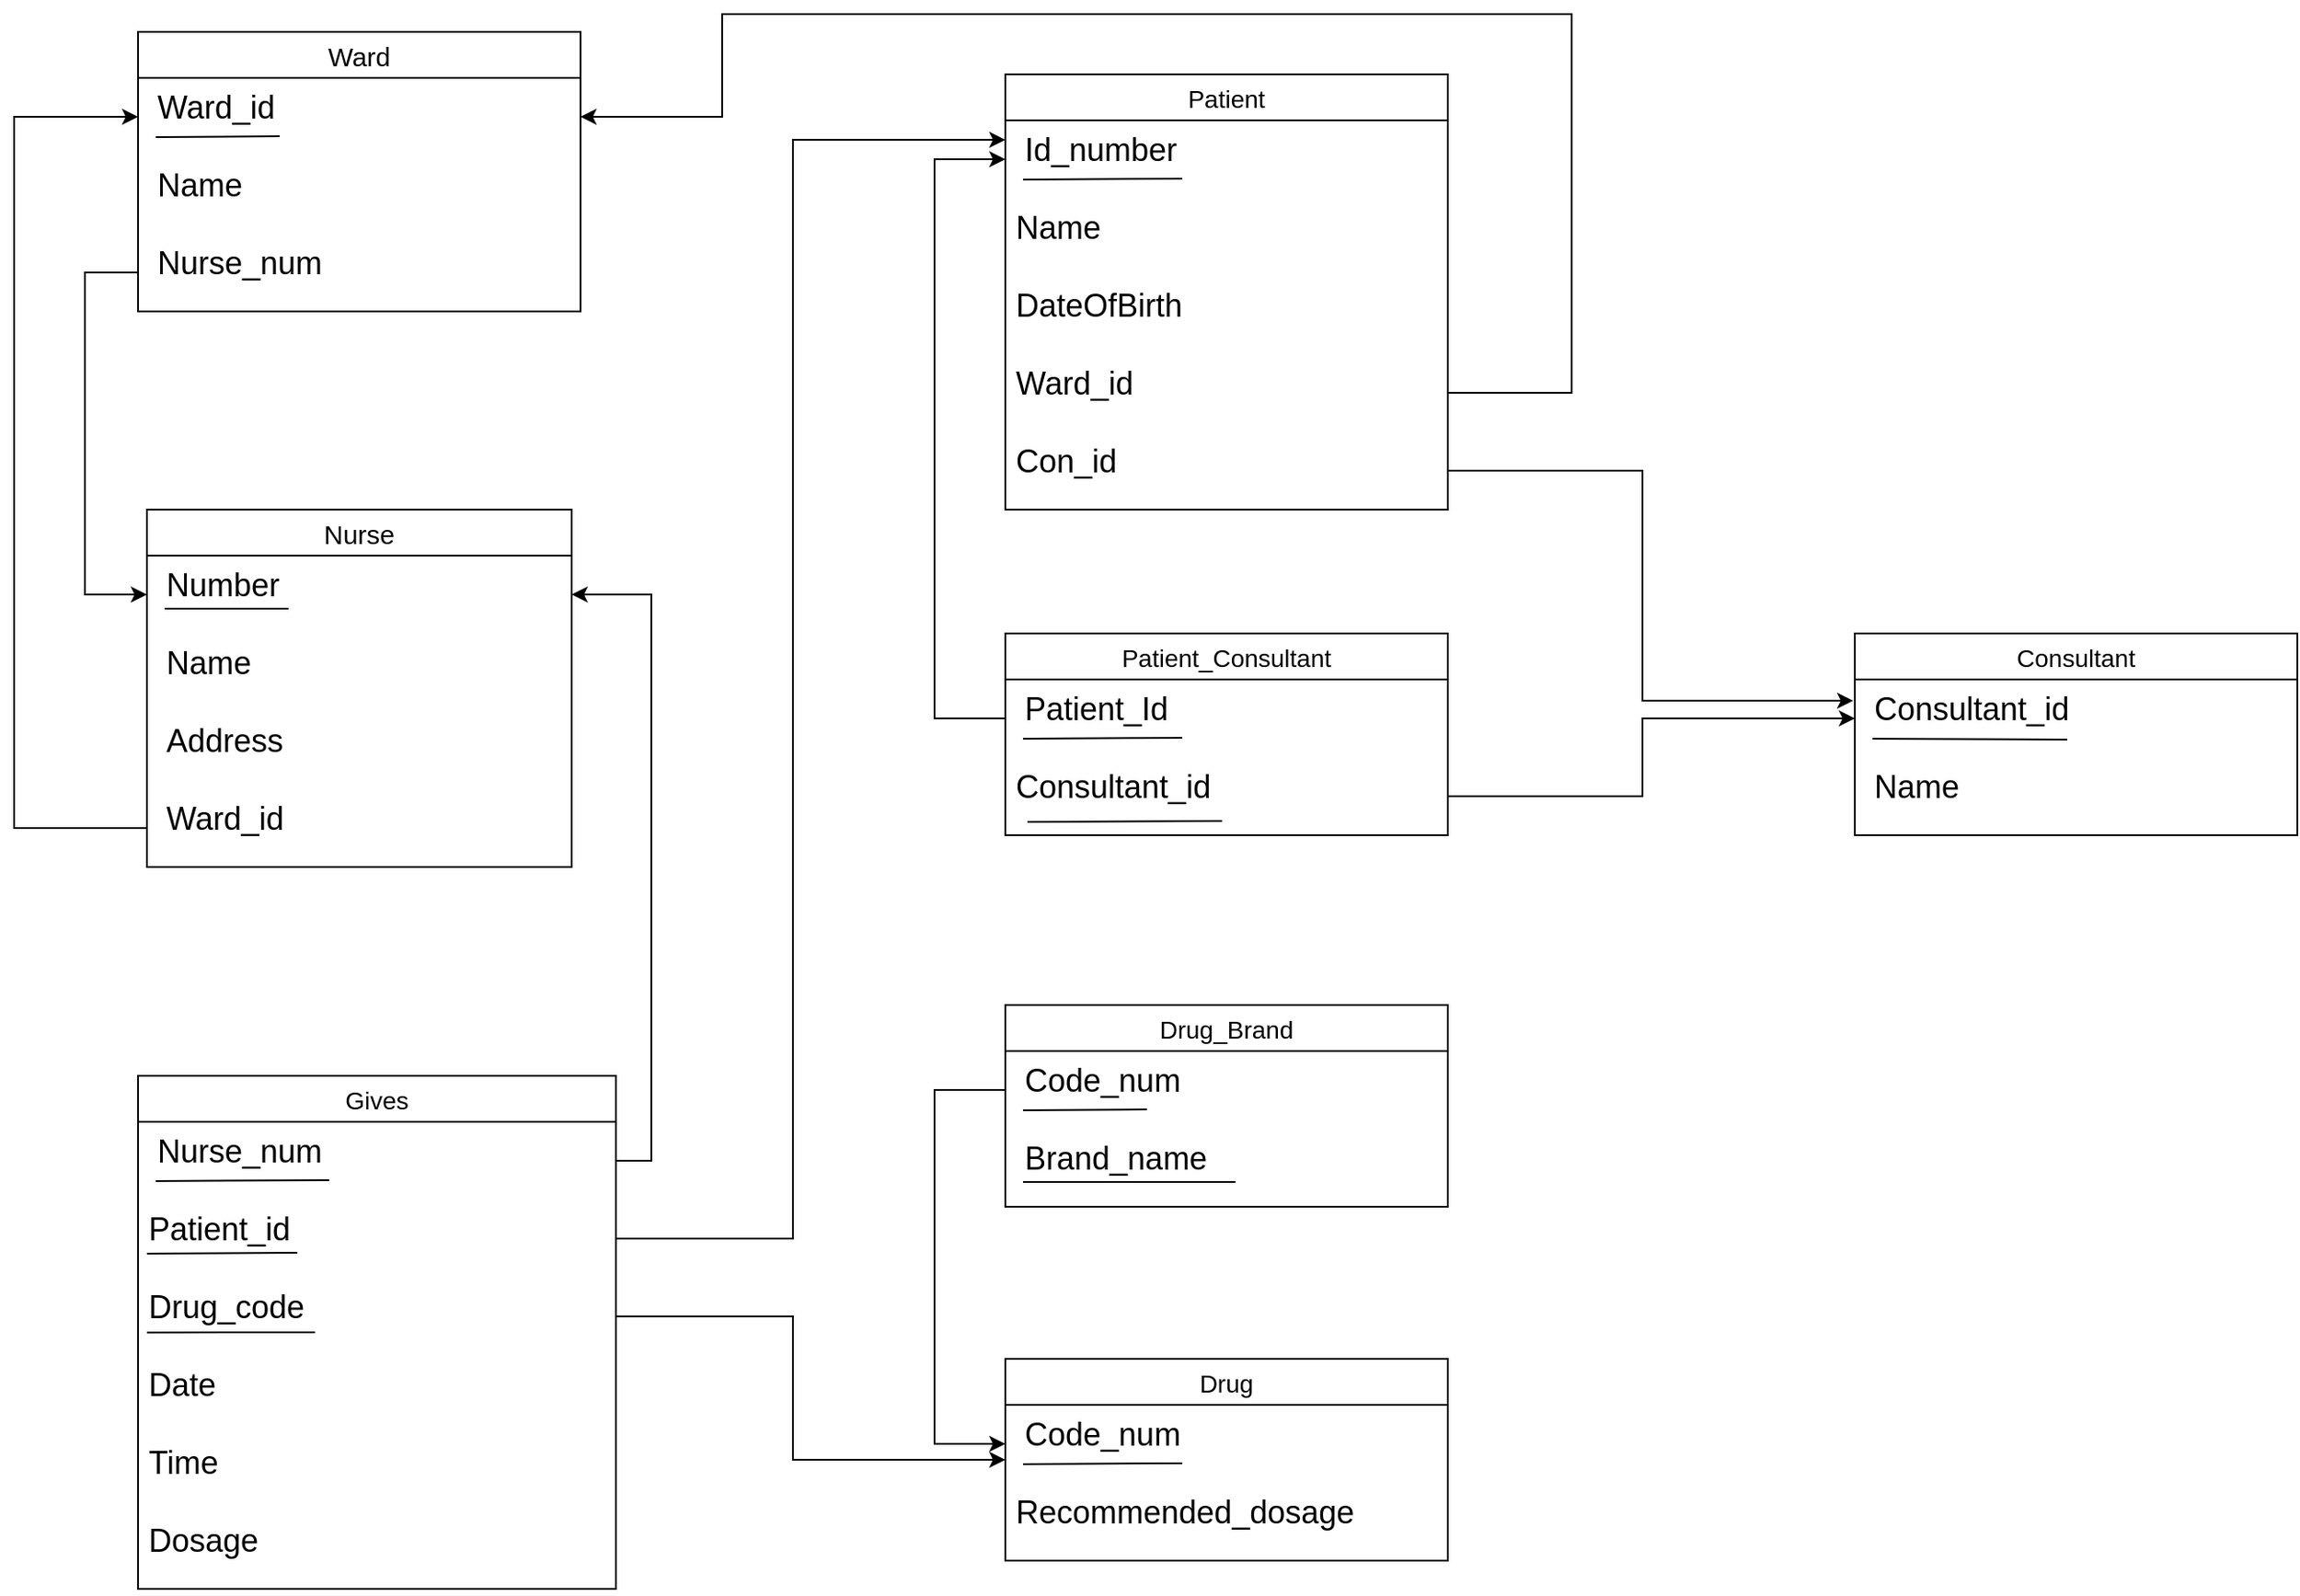 <mxfile version="22.1.22" type="device">
  <diagram name="Page-1" id="YvsTHPCTIXLpTZI9YfE7">
    <mxGraphModel dx="1615" dy="-229" grid="1" gridSize="10" guides="1" tooltips="1" connect="1" arrows="1" fold="1" page="1" pageScale="1" pageWidth="850" pageHeight="1100" math="0" shadow="0">
      <root>
        <mxCell id="0" />
        <mxCell id="1" parent="0" />
        <mxCell id="F0BfJw0g09WCWPjjvVez-20" value="Nurse" style="swimlane;fontStyle=0;childLayout=stackLayout;horizontal=1;startSize=26;horizontalStack=0;resizeParent=1;resizeParentMax=0;resizeLast=0;collapsible=1;marginBottom=0;align=center;fontSize=15;" parent="1" vertex="1">
          <mxGeometry x="275" y="1400" width="240" height="202" as="geometry" />
        </mxCell>
        <mxCell id="F0BfJw0g09WCWPjjvVez-31" value="&lt;font style=&quot;font-size: 18px;&quot;&gt;&amp;nbsp;Number&lt;/font&gt;" style="text;strokeColor=none;fillColor=none;spacingLeft=4;spacingRight=4;overflow=hidden;rotatable=0;points=[[0,0.5],[1,0.5]];portConstraint=eastwest;fontSize=12;whiteSpace=wrap;html=1;" parent="F0BfJw0g09WCWPjjvVez-20" vertex="1">
          <mxGeometry y="26" width="240" height="44" as="geometry" />
        </mxCell>
        <mxCell id="F0BfJw0g09WCWPjjvVez-32" value="" style="endArrow=none;html=1;rounded=0;" parent="F0BfJw0g09WCWPjjvVez-20" edge="1">
          <mxGeometry relative="1" as="geometry">
            <mxPoint x="10" y="56" as="sourcePoint" />
            <mxPoint x="80" y="56" as="targetPoint" />
          </mxGeometry>
        </mxCell>
        <mxCell id="F0BfJw0g09WCWPjjvVez-21" value="&lt;font style=&quot;font-size: 18px;&quot;&gt;&amp;nbsp;Name&lt;/font&gt;" style="text;strokeColor=none;fillColor=none;spacingLeft=4;spacingRight=4;overflow=hidden;rotatable=0;points=[[0,0.5],[1,0.5]];portConstraint=eastwest;fontSize=12;whiteSpace=wrap;html=1;" parent="F0BfJw0g09WCWPjjvVez-20" vertex="1">
          <mxGeometry y="70" width="240" height="44" as="geometry" />
        </mxCell>
        <mxCell id="F0BfJw0g09WCWPjjvVez-22" value="&lt;font style=&quot;font-size: 18px;&quot;&gt;&amp;nbsp;Address&lt;/font&gt;" style="text;strokeColor=none;fillColor=none;spacingLeft=4;spacingRight=4;overflow=hidden;rotatable=0;points=[[0,0.5],[1,0.5]];portConstraint=eastwest;fontSize=12;whiteSpace=wrap;html=1;" parent="F0BfJw0g09WCWPjjvVez-20" vertex="1">
          <mxGeometry y="114" width="240" height="44" as="geometry" />
        </mxCell>
        <mxCell id="F0BfJw0g09WCWPjjvVez-23" value="&lt;div&gt;&lt;font style=&quot;font-size: 18px;&quot;&gt;&amp;nbsp;Ward_id&lt;/font&gt;&lt;/div&gt;&lt;div&gt;&lt;font style=&quot;font-size: 18px;&quot;&gt;&lt;br&gt;&lt;/font&gt;&lt;/div&gt;&lt;div&gt;&lt;font style=&quot;font-size: 18px;&quot;&gt;&lt;br&gt;&lt;/font&gt;&lt;/div&gt;&lt;div&gt;&lt;font style=&quot;font-size: 18px;&quot;&gt;&lt;br&gt;&lt;/font&gt;&lt;/div&gt;" style="text;strokeColor=none;fillColor=none;spacingLeft=4;spacingRight=4;overflow=hidden;rotatable=0;points=[[0,0.5],[1,0.5]];portConstraint=eastwest;fontSize=12;whiteSpace=wrap;html=1;" parent="F0BfJw0g09WCWPjjvVez-20" vertex="1">
          <mxGeometry y="158" width="240" height="44" as="geometry" />
        </mxCell>
        <mxCell id="F0BfJw0g09WCWPjjvVez-39" value="Ward" style="swimlane;fontStyle=0;childLayout=stackLayout;horizontal=1;startSize=26;horizontalStack=0;resizeParent=1;resizeParentMax=0;resizeLast=0;collapsible=1;marginBottom=0;align=center;fontSize=15;" parent="1" vertex="1">
          <mxGeometry x="270" y="1130" width="250" height="158" as="geometry" />
        </mxCell>
        <mxCell id="F0BfJw0g09WCWPjjvVez-40" value="&lt;font style=&quot;font-size: 18px;&quot;&gt;&amp;nbsp;Ward_id&lt;/font&gt;" style="text;strokeColor=none;fillColor=none;spacingLeft=4;spacingRight=4;overflow=hidden;rotatable=0;points=[[0,0.5],[1,0.5]];portConstraint=eastwest;fontSize=12;whiteSpace=wrap;html=1;" parent="F0BfJw0g09WCWPjjvVez-39" vertex="1">
          <mxGeometry y="26" width="250" height="44" as="geometry" />
        </mxCell>
        <mxCell id="F0BfJw0g09WCWPjjvVez-48" value="" style="endArrow=none;html=1;rounded=0;" parent="F0BfJw0g09WCWPjjvVez-39" edge="1">
          <mxGeometry relative="1" as="geometry">
            <mxPoint x="10" y="59.47" as="sourcePoint" />
            <mxPoint x="80" y="59" as="targetPoint" />
          </mxGeometry>
        </mxCell>
        <mxCell id="F0BfJw0g09WCWPjjvVez-41" value="&lt;font style=&quot;font-size: 18px;&quot;&gt;&amp;nbsp;Name&lt;/font&gt;" style="text;strokeColor=none;fillColor=none;spacingLeft=4;spacingRight=4;overflow=hidden;rotatable=0;points=[[0,0.5],[1,0.5]];portConstraint=eastwest;fontSize=12;whiteSpace=wrap;html=1;" parent="F0BfJw0g09WCWPjjvVez-39" vertex="1">
          <mxGeometry y="70" width="250" height="44" as="geometry" />
        </mxCell>
        <mxCell id="5QdeBWizPzyT0nGeT2xJ-1" value="&lt;font style=&quot;font-size: 18px;&quot;&gt;&amp;nbsp;Nurse_num&lt;/font&gt;" style="text;strokeColor=none;fillColor=none;spacingLeft=4;spacingRight=4;overflow=hidden;rotatable=0;points=[[0,0.5],[1,0.5]];portConstraint=eastwest;fontSize=12;whiteSpace=wrap;html=1;" vertex="1" parent="F0BfJw0g09WCWPjjvVez-39">
          <mxGeometry y="114" width="250" height="44" as="geometry" />
        </mxCell>
        <mxCell id="F0BfJw0g09WCWPjjvVez-51" value="Patient" style="swimlane;fontStyle=0;childLayout=stackLayout;horizontal=1;startSize=26;horizontalStack=0;resizeParent=1;resizeParentMax=0;resizeLast=0;collapsible=1;marginBottom=0;align=center;fontSize=14;" parent="1" vertex="1">
          <mxGeometry x="760" y="1154" width="250" height="246" as="geometry" />
        </mxCell>
        <mxCell id="F0BfJw0g09WCWPjjvVez-52" value="&lt;font style=&quot;font-size: 18px;&quot;&gt;&amp;nbsp;Id_number&lt;/font&gt;" style="text;strokeColor=none;fillColor=none;spacingLeft=4;spacingRight=4;overflow=hidden;rotatable=0;points=[[0,0.5],[1,0.5]];portConstraint=eastwest;fontSize=12;whiteSpace=wrap;html=1;" parent="F0BfJw0g09WCWPjjvVez-51" vertex="1">
          <mxGeometry y="26" width="250" height="44" as="geometry" />
        </mxCell>
        <mxCell id="F0BfJw0g09WCWPjjvVez-53" value="" style="endArrow=none;html=1;rounded=0;entryX=0.4;entryY=0.75;entryDx=0;entryDy=0;entryPerimeter=0;" parent="F0BfJw0g09WCWPjjvVez-51" target="F0BfJw0g09WCWPjjvVez-52" edge="1">
          <mxGeometry relative="1" as="geometry">
            <mxPoint x="10" y="59.47" as="sourcePoint" />
            <mxPoint x="80" y="59" as="targetPoint" />
          </mxGeometry>
        </mxCell>
        <mxCell id="F0BfJw0g09WCWPjjvVez-54" value="&lt;font style=&quot;font-size: 18px;&quot;&gt;Name&lt;/font&gt;" style="text;strokeColor=none;fillColor=none;spacingLeft=4;spacingRight=4;overflow=hidden;rotatable=0;points=[[0,0.5],[1,0.5]];portConstraint=eastwest;fontSize=12;whiteSpace=wrap;html=1;" parent="F0BfJw0g09WCWPjjvVez-51" vertex="1">
          <mxGeometry y="70" width="250" height="44" as="geometry" />
        </mxCell>
        <mxCell id="F0BfJw0g09WCWPjjvVez-56" value="&lt;font style=&quot;font-size: 18px;&quot;&gt;DateOfBirth&lt;/font&gt;" style="text;strokeColor=none;fillColor=none;spacingLeft=4;spacingRight=4;overflow=hidden;rotatable=0;points=[[0,0.5],[1,0.5]];portConstraint=eastwest;fontSize=12;whiteSpace=wrap;html=1;" parent="F0BfJw0g09WCWPjjvVez-51" vertex="1">
          <mxGeometry y="114" width="250" height="44" as="geometry" />
        </mxCell>
        <mxCell id="F0BfJw0g09WCWPjjvVez-57" value="&lt;font style=&quot;font-size: 18px;&quot;&gt;Ward_id&lt;/font&gt;" style="text;strokeColor=none;fillColor=none;spacingLeft=4;spacingRight=4;overflow=hidden;rotatable=0;points=[[0,0.5],[1,0.5]];portConstraint=eastwest;fontSize=12;whiteSpace=wrap;html=1;" parent="F0BfJw0g09WCWPjjvVez-51" vertex="1">
          <mxGeometry y="158" width="250" height="44" as="geometry" />
        </mxCell>
        <mxCell id="F0BfJw0g09WCWPjjvVez-58" value="&lt;font style=&quot;font-size: 18px;&quot;&gt;Con_id&lt;/font&gt;" style="text;strokeColor=none;fillColor=none;spacingLeft=4;spacingRight=4;overflow=hidden;rotatable=0;points=[[0,0.5],[1,0.5]];portConstraint=eastwest;fontSize=12;whiteSpace=wrap;html=1;" parent="F0BfJw0g09WCWPjjvVez-51" vertex="1">
          <mxGeometry y="202" width="250" height="44" as="geometry" />
        </mxCell>
        <mxCell id="F0BfJw0g09WCWPjjvVez-63" value="Consultant" style="swimlane;fontStyle=0;childLayout=stackLayout;horizontal=1;startSize=26;horizontalStack=0;resizeParent=1;resizeParentMax=0;resizeLast=0;collapsible=1;marginBottom=0;align=center;fontSize=14;" parent="1" vertex="1">
          <mxGeometry x="1240" y="1470" width="250" height="114" as="geometry" />
        </mxCell>
        <mxCell id="F0BfJw0g09WCWPjjvVez-64" value="&lt;font style=&quot;font-size: 18px;&quot;&gt;&amp;nbsp;Consultant_id&lt;/font&gt;" style="text;strokeColor=none;fillColor=none;spacingLeft=4;spacingRight=4;overflow=hidden;rotatable=0;points=[[0,0.5],[1,0.5]];portConstraint=eastwest;fontSize=12;whiteSpace=wrap;html=1;" parent="F0BfJw0g09WCWPjjvVez-63" vertex="1">
          <mxGeometry y="26" width="250" height="44" as="geometry" />
        </mxCell>
        <mxCell id="F0BfJw0g09WCWPjjvVez-65" value="" style="endArrow=none;html=1;rounded=0;entryX=0.48;entryY=0.773;entryDx=0;entryDy=0;entryPerimeter=0;" parent="F0BfJw0g09WCWPjjvVez-63" edge="1" target="F0BfJw0g09WCWPjjvVez-64">
          <mxGeometry relative="1" as="geometry">
            <mxPoint x="10" y="59.47" as="sourcePoint" />
            <mxPoint x="80" y="59" as="targetPoint" />
          </mxGeometry>
        </mxCell>
        <mxCell id="F0BfJw0g09WCWPjjvVez-66" value="&lt;font style=&quot;font-size: 18px;&quot;&gt;&amp;nbsp;Name&lt;/font&gt;" style="text;strokeColor=none;fillColor=none;spacingLeft=4;spacingRight=4;overflow=hidden;rotatable=0;points=[[0,0.5],[1,0.5]];portConstraint=eastwest;fontSize=12;whiteSpace=wrap;html=1;" parent="F0BfJw0g09WCWPjjvVez-63" vertex="1">
          <mxGeometry y="70" width="250" height="44" as="geometry" />
        </mxCell>
        <mxCell id="F0BfJw0g09WCWPjjvVez-68" value="Drug" style="swimlane;fontStyle=0;childLayout=stackLayout;horizontal=1;startSize=26;horizontalStack=0;resizeParent=1;resizeParentMax=0;resizeLast=0;collapsible=1;marginBottom=0;align=center;fontSize=14;" parent="1" vertex="1">
          <mxGeometry x="760" y="1880" width="250" height="114" as="geometry" />
        </mxCell>
        <mxCell id="F0BfJw0g09WCWPjjvVez-69" value="&lt;font style=&quot;font-size: 18px;&quot;&gt;&amp;nbsp;Code_num&lt;/font&gt;" style="text;strokeColor=none;fillColor=none;spacingLeft=4;spacingRight=4;overflow=hidden;rotatable=0;points=[[0,0.5],[1,0.5]];portConstraint=eastwest;fontSize=12;whiteSpace=wrap;html=1;" parent="F0BfJw0g09WCWPjjvVez-68" vertex="1">
          <mxGeometry y="26" width="250" height="44" as="geometry" />
        </mxCell>
        <mxCell id="F0BfJw0g09WCWPjjvVez-70" value="" style="endArrow=none;html=1;rounded=0;entryX=0.4;entryY=0.75;entryDx=0;entryDy=0;entryPerimeter=0;" parent="F0BfJw0g09WCWPjjvVez-68" target="F0BfJw0g09WCWPjjvVez-69" edge="1">
          <mxGeometry relative="1" as="geometry">
            <mxPoint x="10" y="59.47" as="sourcePoint" />
            <mxPoint x="80" y="59" as="targetPoint" />
          </mxGeometry>
        </mxCell>
        <mxCell id="F0BfJw0g09WCWPjjvVez-71" value="&lt;font style=&quot;font-size: 18px;&quot;&gt;Recommended_dosage&lt;/font&gt;" style="text;strokeColor=none;fillColor=none;spacingLeft=4;spacingRight=4;overflow=hidden;rotatable=0;points=[[0,0.5],[1,0.5]];portConstraint=eastwest;fontSize=12;whiteSpace=wrap;html=1;" parent="F0BfJw0g09WCWPjjvVez-68" vertex="1">
          <mxGeometry y="70" width="250" height="44" as="geometry" />
        </mxCell>
        <mxCell id="F0BfJw0g09WCWPjjvVez-80" value="Patient_Consultant" style="swimlane;fontStyle=0;childLayout=stackLayout;horizontal=1;startSize=26;horizontalStack=0;resizeParent=1;resizeParentMax=0;resizeLast=0;collapsible=1;marginBottom=0;align=center;fontSize=14;" parent="1" vertex="1">
          <mxGeometry x="760" y="1470" width="250" height="114" as="geometry" />
        </mxCell>
        <mxCell id="F0BfJw0g09WCWPjjvVez-82" value="" style="endArrow=none;html=1;rounded=0;entryX=0.4;entryY=0.75;entryDx=0;entryDy=0;entryPerimeter=0;" parent="F0BfJw0g09WCWPjjvVez-80" target="F0BfJw0g09WCWPjjvVez-81" edge="1">
          <mxGeometry relative="1" as="geometry">
            <mxPoint x="10" y="59.47" as="sourcePoint" />
            <mxPoint x="80" y="59" as="targetPoint" />
          </mxGeometry>
        </mxCell>
        <mxCell id="F0BfJw0g09WCWPjjvVez-81" value="&lt;font style=&quot;font-size: 18px;&quot;&gt;&amp;nbsp;Patient_Id&lt;/font&gt;" style="text;strokeColor=none;fillColor=none;spacingLeft=4;spacingRight=4;overflow=hidden;rotatable=0;points=[[0,0.5],[1,0.5]];portConstraint=eastwest;fontSize=12;whiteSpace=wrap;html=1;" parent="F0BfJw0g09WCWPjjvVez-80" vertex="1">
          <mxGeometry y="26" width="250" height="44" as="geometry" />
        </mxCell>
        <mxCell id="F0BfJw0g09WCWPjjvVez-83" value="&lt;font style=&quot;font-size: 18px;&quot;&gt;Consultant_id&lt;/font&gt;" style="text;strokeColor=none;fillColor=none;spacingLeft=4;spacingRight=4;overflow=hidden;rotatable=0;points=[[0,0.5],[1,0.5]];portConstraint=eastwest;fontSize=12;whiteSpace=wrap;html=1;" parent="F0BfJw0g09WCWPjjvVez-80" vertex="1">
          <mxGeometry y="70" width="250" height="44" as="geometry" />
        </mxCell>
        <mxCell id="5QdeBWizPzyT0nGeT2xJ-2" value="" style="endArrow=none;html=1;rounded=0;" edge="1" parent="F0BfJw0g09WCWPjjvVez-80">
          <mxGeometry relative="1" as="geometry">
            <mxPoint x="12.5" y="106.47" as="sourcePoint" />
            <mxPoint x="122.5" y="106" as="targetPoint" />
          </mxGeometry>
        </mxCell>
        <mxCell id="F0BfJw0g09WCWPjjvVez-90" value="Gives" style="swimlane;fontStyle=0;childLayout=stackLayout;horizontal=1;startSize=26;horizontalStack=0;resizeParent=1;resizeParentMax=0;resizeLast=0;collapsible=1;marginBottom=0;align=center;fontSize=14;" parent="1" vertex="1">
          <mxGeometry x="270" y="1720" width="270" height="290" as="geometry" />
        </mxCell>
        <mxCell id="F0BfJw0g09WCWPjjvVez-91" value="&lt;font style=&quot;font-size: 18px;&quot;&gt;&amp;nbsp;Nurse_num&lt;/font&gt;" style="text;strokeColor=none;fillColor=none;spacingLeft=4;spacingRight=4;overflow=hidden;rotatable=0;points=[[0,0.5],[1,0.5]];portConstraint=eastwest;fontSize=12;whiteSpace=wrap;html=1;" parent="F0BfJw0g09WCWPjjvVez-90" vertex="1">
          <mxGeometry y="26" width="270" height="44" as="geometry" />
        </mxCell>
        <mxCell id="F0BfJw0g09WCWPjjvVez-92" value="" style="endArrow=none;html=1;rounded=0;entryX=0.4;entryY=0.75;entryDx=0;entryDy=0;entryPerimeter=0;" parent="F0BfJw0g09WCWPjjvVez-90" target="F0BfJw0g09WCWPjjvVez-91" edge="1">
          <mxGeometry relative="1" as="geometry">
            <mxPoint x="10" y="59.47" as="sourcePoint" />
            <mxPoint x="80" y="59" as="targetPoint" />
          </mxGeometry>
        </mxCell>
        <mxCell id="F0BfJw0g09WCWPjjvVez-93" value="&lt;font style=&quot;font-size: 18px;&quot;&gt;Patient_id&lt;/font&gt;" style="text;strokeColor=none;fillColor=none;spacingLeft=4;spacingRight=4;overflow=hidden;rotatable=0;points=[[0,0.5],[1,0.5]];portConstraint=eastwest;fontSize=12;whiteSpace=wrap;html=1;" parent="F0BfJw0g09WCWPjjvVez-90" vertex="1">
          <mxGeometry y="70" width="270" height="44" as="geometry" />
        </mxCell>
        <mxCell id="5QdeBWizPzyT0nGeT2xJ-4" value="" style="endArrow=none;html=1;rounded=0;" edge="1" parent="F0BfJw0g09WCWPjjvVez-90">
          <mxGeometry relative="1" as="geometry">
            <mxPoint x="5" y="100.47" as="sourcePoint" />
            <mxPoint x="90" y="100" as="targetPoint" />
          </mxGeometry>
        </mxCell>
        <mxCell id="F0BfJw0g09WCWPjjvVez-94" value="&lt;font style=&quot;font-size: 18px;&quot;&gt;Drug_code&lt;/font&gt;" style="text;strokeColor=none;fillColor=none;spacingLeft=4;spacingRight=4;overflow=hidden;rotatable=0;points=[[0,0.5],[1,0.5]];portConstraint=eastwest;fontSize=12;whiteSpace=wrap;html=1;" parent="F0BfJw0g09WCWPjjvVez-90" vertex="1">
          <mxGeometry y="114" width="270" height="44" as="geometry" />
        </mxCell>
        <mxCell id="5QdeBWizPzyT0nGeT2xJ-5" value="" style="endArrow=none;html=1;rounded=0;" edge="1" parent="F0BfJw0g09WCWPjjvVez-90">
          <mxGeometry relative="1" as="geometry">
            <mxPoint x="5" y="145.07" as="sourcePoint" />
            <mxPoint x="100" y="145" as="targetPoint" />
          </mxGeometry>
        </mxCell>
        <mxCell id="F0BfJw0g09WCWPjjvVez-95" value="&lt;font style=&quot;font-size: 18px;&quot;&gt;Date&lt;/font&gt;" style="text;strokeColor=none;fillColor=none;spacingLeft=4;spacingRight=4;overflow=hidden;rotatable=0;points=[[0,0.5],[1,0.5]];portConstraint=eastwest;fontSize=12;whiteSpace=wrap;html=1;" parent="F0BfJw0g09WCWPjjvVez-90" vertex="1">
          <mxGeometry y="158" width="270" height="44" as="geometry" />
        </mxCell>
        <mxCell id="F0BfJw0g09WCWPjjvVez-99" value="&lt;font style=&quot;font-size: 18px;&quot;&gt;Time&lt;br&gt;&lt;/font&gt;" style="text;strokeColor=none;fillColor=none;spacingLeft=4;spacingRight=4;overflow=hidden;rotatable=0;points=[[0,0.5],[1,0.5]];portConstraint=eastwest;fontSize=12;whiteSpace=wrap;html=1;" parent="F0BfJw0g09WCWPjjvVez-90" vertex="1">
          <mxGeometry y="202" width="270" height="44" as="geometry" />
        </mxCell>
        <mxCell id="5QdeBWizPzyT0nGeT2xJ-3" value="&lt;font style=&quot;font-size: 18px;&quot;&gt;Dosage&lt;br&gt;&lt;/font&gt;" style="text;strokeColor=none;fillColor=none;spacingLeft=4;spacingRight=4;overflow=hidden;rotatable=0;points=[[0,0.5],[1,0.5]];portConstraint=eastwest;fontSize=12;whiteSpace=wrap;html=1;" vertex="1" parent="F0BfJw0g09WCWPjjvVez-90">
          <mxGeometry y="246" width="270" height="44" as="geometry" />
        </mxCell>
        <mxCell id="F0BfJw0g09WCWPjjvVez-100" value="Drug_Brand" style="swimlane;fontStyle=0;childLayout=stackLayout;horizontal=1;startSize=26;horizontalStack=0;resizeParent=1;resizeParentMax=0;resizeLast=0;collapsible=1;marginBottom=0;align=center;fontSize=14;" parent="1" vertex="1">
          <mxGeometry x="760" y="1680" width="250" height="114" as="geometry" />
        </mxCell>
        <mxCell id="F0BfJw0g09WCWPjjvVez-101" value="&lt;font style=&quot;font-size: 18px;&quot;&gt;&amp;nbsp;Code_num&lt;/font&gt;" style="text;strokeColor=none;fillColor=none;spacingLeft=4;spacingRight=4;overflow=hidden;rotatable=0;points=[[0,0.5],[1,0.5]];portConstraint=eastwest;fontSize=12;whiteSpace=wrap;html=1;" parent="F0BfJw0g09WCWPjjvVez-100" vertex="1">
          <mxGeometry y="26" width="250" height="44" as="geometry" />
        </mxCell>
        <mxCell id="F0BfJw0g09WCWPjjvVez-102" value="" style="endArrow=none;html=1;rounded=0;" parent="F0BfJw0g09WCWPjjvVez-100" edge="1">
          <mxGeometry relative="1" as="geometry">
            <mxPoint x="10" y="59.47" as="sourcePoint" />
            <mxPoint x="80" y="59" as="targetPoint" />
          </mxGeometry>
        </mxCell>
        <mxCell id="F0BfJw0g09WCWPjjvVez-103" value="&lt;font style=&quot;font-size: 18px;&quot;&gt;&amp;nbsp;Brand_name&lt;/font&gt;" style="text;strokeColor=none;fillColor=none;spacingLeft=4;spacingRight=4;overflow=hidden;rotatable=0;points=[[0,0.5],[1,0.5]];portConstraint=eastwest;fontSize=12;whiteSpace=wrap;html=1;" parent="F0BfJw0g09WCWPjjvVez-100" vertex="1">
          <mxGeometry y="70" width="250" height="44" as="geometry" />
        </mxCell>
        <mxCell id="F0BfJw0g09WCWPjjvVez-104" value="" style="endArrow=none;html=1;rounded=0;" parent="F0BfJw0g09WCWPjjvVez-100" edge="1">
          <mxGeometry relative="1" as="geometry">
            <mxPoint x="10" y="100" as="sourcePoint" />
            <mxPoint x="130" y="100" as="targetPoint" />
          </mxGeometry>
        </mxCell>
        <mxCell id="5QdeBWizPzyT0nGeT2xJ-9" style="edgeStyle=orthogonalEdgeStyle;rounded=0;orthogonalLoop=1;jettySize=auto;html=1;exitX=0;exitY=0.5;exitDx=0;exitDy=0;entryX=0;entryY=0.5;entryDx=0;entryDy=0;" edge="1" parent="1" source="5QdeBWizPzyT0nGeT2xJ-1" target="F0BfJw0g09WCWPjjvVez-31">
          <mxGeometry relative="1" as="geometry">
            <Array as="points">
              <mxPoint x="240" y="1266" />
              <mxPoint x="240" y="1448" />
            </Array>
          </mxGeometry>
        </mxCell>
        <mxCell id="5QdeBWizPzyT0nGeT2xJ-11" style="edgeStyle=orthogonalEdgeStyle;rounded=0;orthogonalLoop=1;jettySize=auto;html=1;exitX=0;exitY=0.5;exitDx=0;exitDy=0;entryX=0;entryY=0.5;entryDx=0;entryDy=0;" edge="1" parent="1" source="F0BfJw0g09WCWPjjvVez-23" target="F0BfJw0g09WCWPjjvVez-40">
          <mxGeometry relative="1" as="geometry">
            <Array as="points">
              <mxPoint x="200" y="1580" />
              <mxPoint x="200" y="1178" />
            </Array>
          </mxGeometry>
        </mxCell>
        <mxCell id="5QdeBWizPzyT0nGeT2xJ-18" style="edgeStyle=orthogonalEdgeStyle;rounded=0;orthogonalLoop=1;jettySize=auto;html=1;exitX=1;exitY=0.5;exitDx=0;exitDy=0;entryX=1;entryY=0.5;entryDx=0;entryDy=0;" edge="1" parent="1" source="F0BfJw0g09WCWPjjvVez-91" target="F0BfJw0g09WCWPjjvVez-31">
          <mxGeometry relative="1" as="geometry" />
        </mxCell>
        <mxCell id="5QdeBWizPzyT0nGeT2xJ-25" style="edgeStyle=orthogonalEdgeStyle;rounded=0;orthogonalLoop=1;jettySize=auto;html=1;exitX=1;exitY=0.5;exitDx=0;exitDy=0;entryX=1;entryY=0.5;entryDx=0;entryDy=0;" edge="1" parent="1" source="F0BfJw0g09WCWPjjvVez-57" target="F0BfJw0g09WCWPjjvVez-40">
          <mxGeometry relative="1" as="geometry">
            <Array as="points">
              <mxPoint x="1080" y="1334" />
              <mxPoint x="1080" y="1120" />
              <mxPoint x="600" y="1120" />
              <mxPoint x="600" y="1178" />
            </Array>
          </mxGeometry>
        </mxCell>
        <mxCell id="5QdeBWizPzyT0nGeT2xJ-26" style="edgeStyle=orthogonalEdgeStyle;rounded=0;orthogonalLoop=1;jettySize=auto;html=1;exitX=1;exitY=0.5;exitDx=0;exitDy=0;" edge="1" parent="1" source="F0BfJw0g09WCWPjjvVez-93">
          <mxGeometry relative="1" as="geometry">
            <mxPoint x="760" y="1191" as="targetPoint" />
            <Array as="points">
              <mxPoint x="640" y="1812" />
              <mxPoint x="640" y="1191" />
            </Array>
          </mxGeometry>
        </mxCell>
        <mxCell id="5QdeBWizPzyT0nGeT2xJ-27" style="edgeStyle=orthogonalEdgeStyle;rounded=0;orthogonalLoop=1;jettySize=auto;html=1;exitX=0;exitY=0.5;exitDx=0;exitDy=0;entryX=0;entryY=0.5;entryDx=0;entryDy=0;" edge="1" parent="1" source="F0BfJw0g09WCWPjjvVez-81" target="F0BfJw0g09WCWPjjvVez-52">
          <mxGeometry relative="1" as="geometry">
            <Array as="points">
              <mxPoint x="720" y="1518" />
              <mxPoint x="720" y="1202" />
            </Array>
          </mxGeometry>
        </mxCell>
        <mxCell id="5QdeBWizPzyT0nGeT2xJ-30" style="edgeStyle=orthogonalEdgeStyle;rounded=0;orthogonalLoop=1;jettySize=auto;html=1;exitX=1;exitY=0.5;exitDx=0;exitDy=0;" edge="1" parent="1" source="F0BfJw0g09WCWPjjvVez-94">
          <mxGeometry relative="1" as="geometry">
            <mxPoint x="760" y="1937" as="targetPoint" />
            <Array as="points">
              <mxPoint x="640" y="1856" />
              <mxPoint x="640" y="1937" />
            </Array>
          </mxGeometry>
        </mxCell>
        <mxCell id="5QdeBWizPzyT0nGeT2xJ-31" style="edgeStyle=orthogonalEdgeStyle;rounded=0;orthogonalLoop=1;jettySize=auto;html=1;exitX=0;exitY=0.5;exitDx=0;exitDy=0;entryX=0;entryY=0.5;entryDx=0;entryDy=0;" edge="1" parent="1" source="F0BfJw0g09WCWPjjvVez-101" target="F0BfJw0g09WCWPjjvVez-69">
          <mxGeometry relative="1" as="geometry">
            <Array as="points">
              <mxPoint x="720" y="1728" />
              <mxPoint x="720" y="1928" />
            </Array>
          </mxGeometry>
        </mxCell>
        <mxCell id="5QdeBWizPzyT0nGeT2xJ-33" style="edgeStyle=orthogonalEdgeStyle;rounded=0;orthogonalLoop=1;jettySize=auto;html=1;exitX=1;exitY=0.5;exitDx=0;exitDy=0;entryX=0;entryY=0.5;entryDx=0;entryDy=0;" edge="1" parent="1" source="F0BfJw0g09WCWPjjvVez-83" target="F0BfJw0g09WCWPjjvVez-64">
          <mxGeometry relative="1" as="geometry">
            <Array as="points">
              <mxPoint x="1120" y="1562" />
              <mxPoint x="1120" y="1518" />
            </Array>
          </mxGeometry>
        </mxCell>
        <mxCell id="5QdeBWizPzyT0nGeT2xJ-34" style="edgeStyle=orthogonalEdgeStyle;rounded=0;orthogonalLoop=1;jettySize=auto;html=1;exitX=1;exitY=0.5;exitDx=0;exitDy=0;entryX=-0.004;entryY=0.273;entryDx=0;entryDy=0;entryPerimeter=0;" edge="1" parent="1" source="F0BfJw0g09WCWPjjvVez-58" target="F0BfJw0g09WCWPjjvVez-64">
          <mxGeometry relative="1" as="geometry">
            <Array as="points">
              <mxPoint x="1120" y="1378" />
              <mxPoint x="1120" y="1508" />
            </Array>
          </mxGeometry>
        </mxCell>
      </root>
    </mxGraphModel>
  </diagram>
</mxfile>
